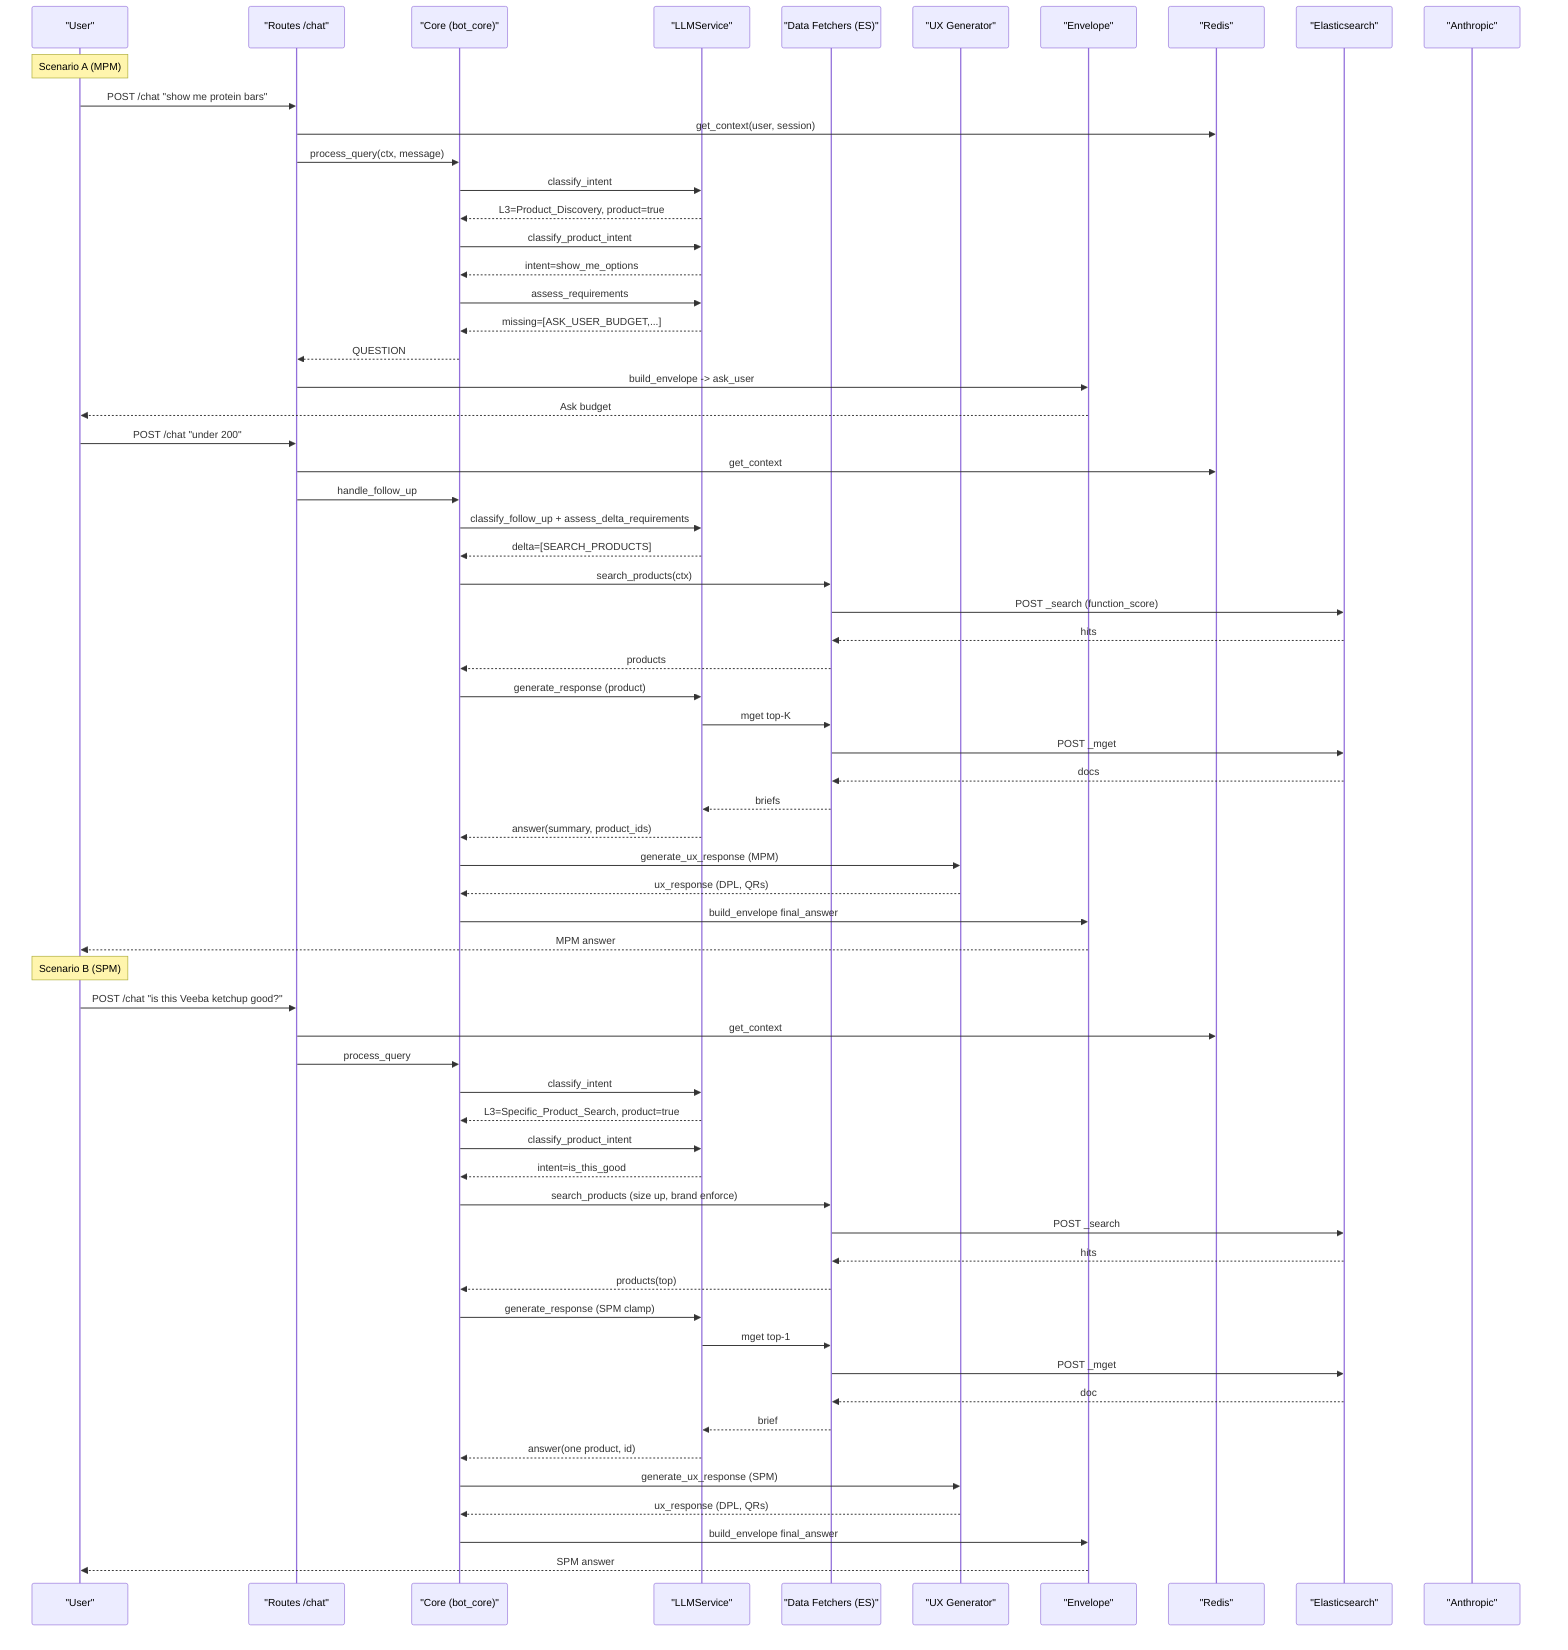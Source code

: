 sequenceDiagram
  participant U as "User"
  participant R as "Routes /chat"
  participant C as "Core (bot_core)"
  participant L as "LLMService"
  participant D as "Data Fetchers (ES)"
  participant X as "UX Generator"
  participant E as "Envelope"
  participant S as "Redis"
  participant ES as "Elasticsearch"
  participant A as "Anthropic"

  Note over U: Scenario A (MPM)
  U->>R: POST /chat "show me protein bars"
  R->>S: get_context(user, session)
  R->>C: process_query(ctx, message)
  C->>L: classify_intent
  L-->>C: L3=Product_Discovery, product=true
  C->>L: classify_product_intent
  L-->>C: intent=show_me_options
  C->>L: assess_requirements
  L-->>C: missing=[ASK_USER_BUDGET,...]
  C-->>R: QUESTION
  R->>E: build_envelope -> ask_user
  E-->>U: Ask budget

  U->>R: POST /chat "under 200"
  R->>S: get_context
  R->>C: handle_follow_up
  C->>L: classify_follow_up + assess_delta_requirements
  L-->>C: delta=[SEARCH_PRODUCTS]
  C->>D: search_products(ctx)
  D->>ES: POST _search (function_score)
  ES-->>D: hits
  D-->>C: products
  C->>L: generate_response (product)
  L->>D: mget top-K
  D->>ES: POST _mget
  ES-->>D: docs
  D-->>L: briefs
  L-->>C: answer(summary, product_ids)
  C->>X: generate_ux_response (MPM)
  X-->>C: ux_response (DPL, QRs)
  C->>E: build_envelope final_answer
  E-->>U: MPM answer

  Note over U: Scenario B (SPM)
  U->>R: POST /chat "is this Veeba ketchup good?"
  R->>S: get_context
  R->>C: process_query
  C->>L: classify_intent
  L-->>C: L3=Specific_Product_Search, product=true
  C->>L: classify_product_intent
  L-->>C: intent=is_this_good
  C->>D: search_products (size up, brand enforce)
  D->>ES: POST _search
  ES-->>D: hits
  D-->>C: products(top)
  C->>L: generate_response (SPM clamp)
  L->>D: mget top-1
  D->>ES: POST _mget
  ES-->>D: doc
  D-->>L: brief
  L-->>C: answer(one product, id)
  C->>X: generate_ux_response (SPM)
  X-->>C: ux_response (DPL, QRs)
  C->>E: build_envelope final_answer
  E-->>U: SPM answer